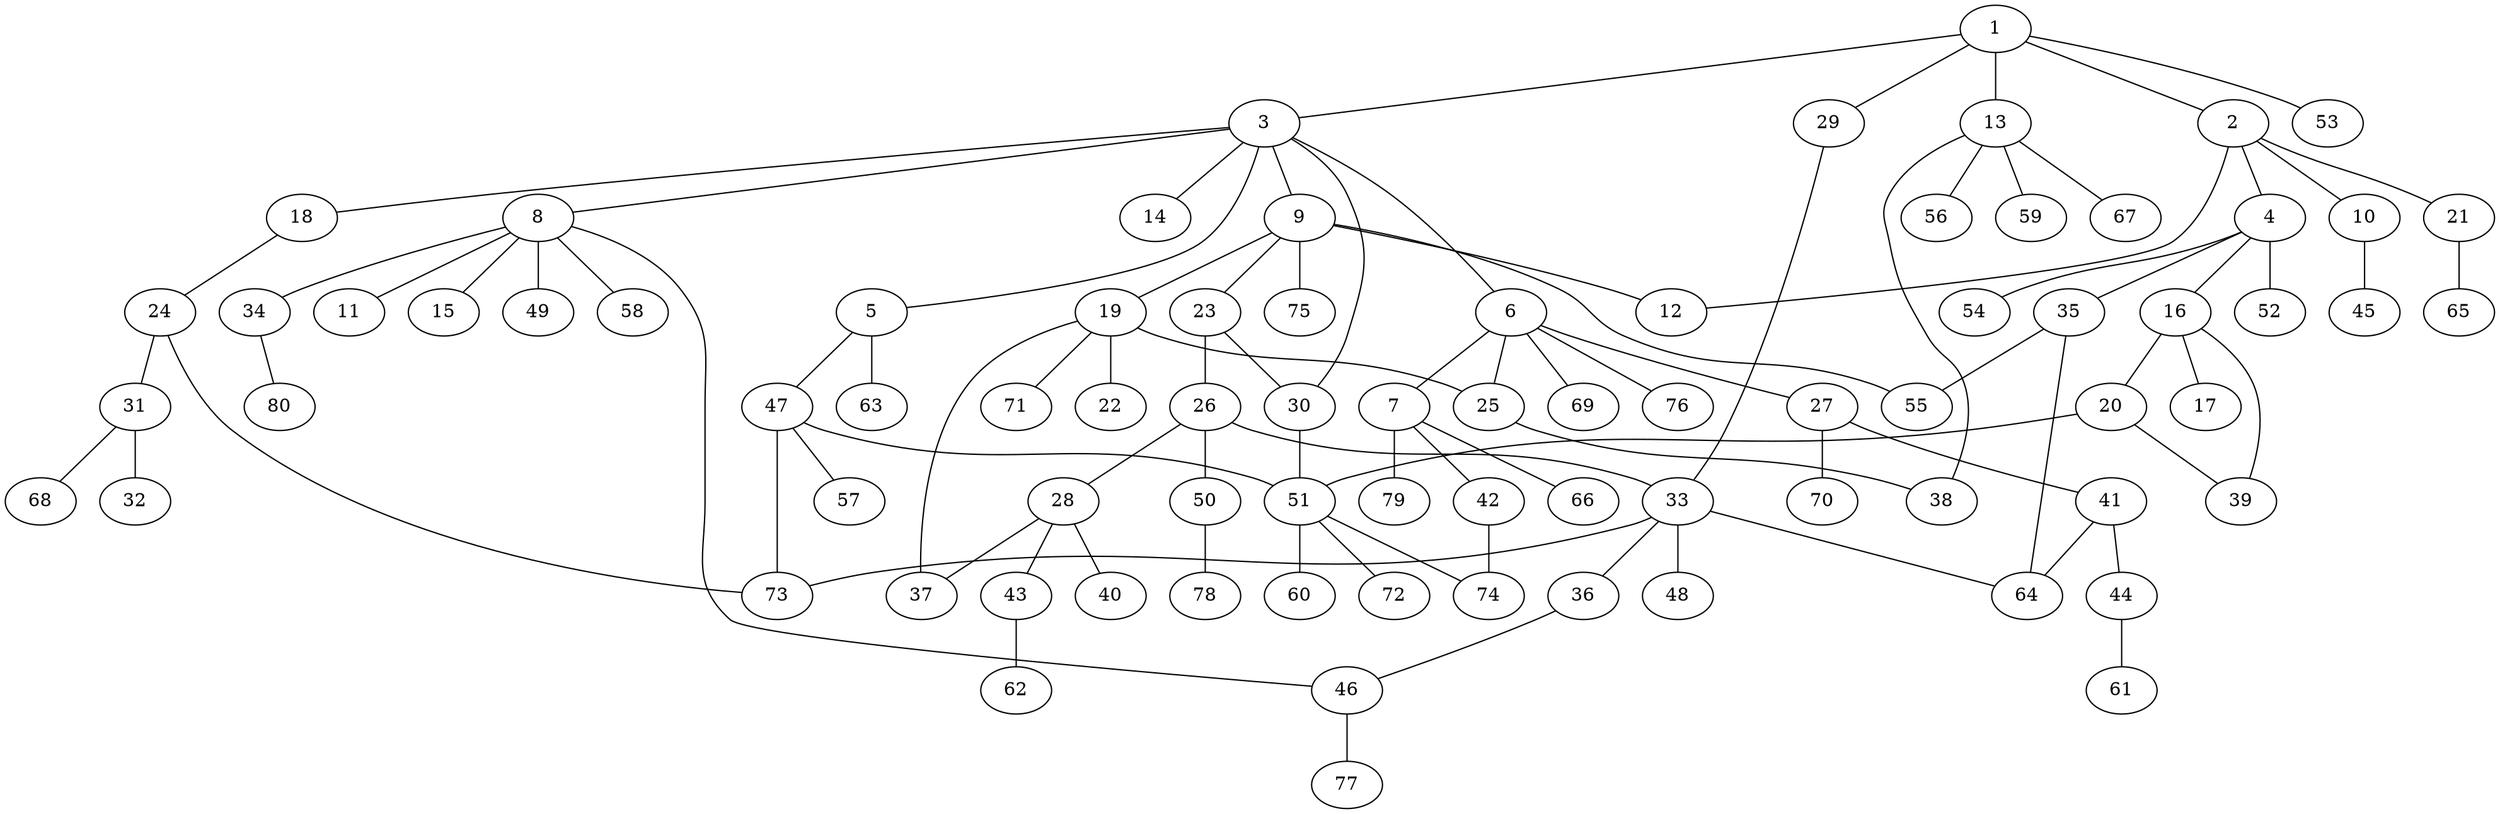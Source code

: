 graph graphname {1--2
1--3
1--13
1--29
1--53
2--4
2--10
2--12
2--21
3--5
3--6
3--8
3--9
3--14
3--18
3--30
4--16
4--35
4--52
4--54
5--47
5--63
6--7
6--25
6--27
6--69
6--76
7--42
7--66
7--79
8--11
8--15
8--34
8--46
8--49
8--58
9--12
9--19
9--23
9--55
9--75
10--45
13--38
13--56
13--59
13--67
16--17
16--20
16--39
18--24
19--22
19--25
19--37
19--71
20--39
20--51
21--65
23--26
23--30
24--31
24--73
25--38
26--28
26--33
26--50
27--41
27--70
28--37
28--40
28--43
29--33
30--51
31--32
31--68
33--36
33--48
33--64
33--73
34--80
35--55
35--64
36--46
41--44
41--64
42--74
43--62
44--61
46--77
47--51
47--57
47--73
50--78
51--60
51--72
51--74
}
